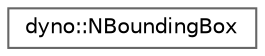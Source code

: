 digraph "Graphical Class Hierarchy"
{
 // LATEX_PDF_SIZE
  bgcolor="transparent";
  edge [fontname=Helvetica,fontsize=10,labelfontname=Helvetica,labelfontsize=10];
  node [fontname=Helvetica,fontsize=10,shape=box,height=0.2,width=0.4];
  rankdir="LR";
  Node0 [id="Node000000",label="dyno::NBoundingBox",height=0.2,width=0.4,color="grey40", fillcolor="white", style="filled",URL="$structdyno_1_1_n_bounding_box.html",tooltip=" "];
}
